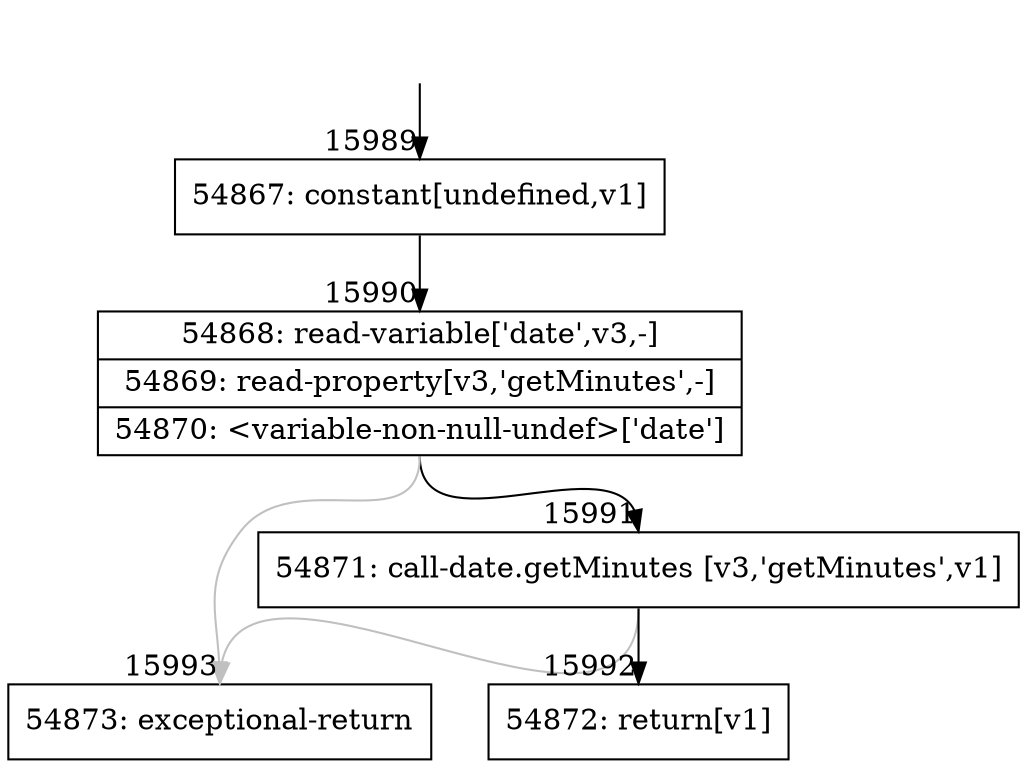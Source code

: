 digraph {
rankdir="TD"
BB_entry1466[shape=none,label=""];
BB_entry1466 -> BB15989 [tailport=s, headport=n, headlabel="    15989"]
BB15989 [shape=record label="{54867: constant[undefined,v1]}" ] 
BB15989 -> BB15990 [tailport=s, headport=n, headlabel="      15990"]
BB15990 [shape=record label="{54868: read-variable['date',v3,-]|54869: read-property[v3,'getMinutes',-]|54870: \<variable-non-null-undef\>['date']}" ] 
BB15990 -> BB15991 [tailport=s, headport=n, headlabel="      15991"]
BB15990 -> BB15993 [tailport=s, headport=n, color=gray, headlabel="      15993"]
BB15991 [shape=record label="{54871: call-date.getMinutes [v3,'getMinutes',v1]}" ] 
BB15991 -> BB15992 [tailport=s, headport=n, headlabel="      15992"]
BB15991 -> BB15993 [tailport=s, headport=n, color=gray]
BB15992 [shape=record label="{54872: return[v1]}" ] 
BB15993 [shape=record label="{54873: exceptional-return}" ] 
//#$~ 9354
}
